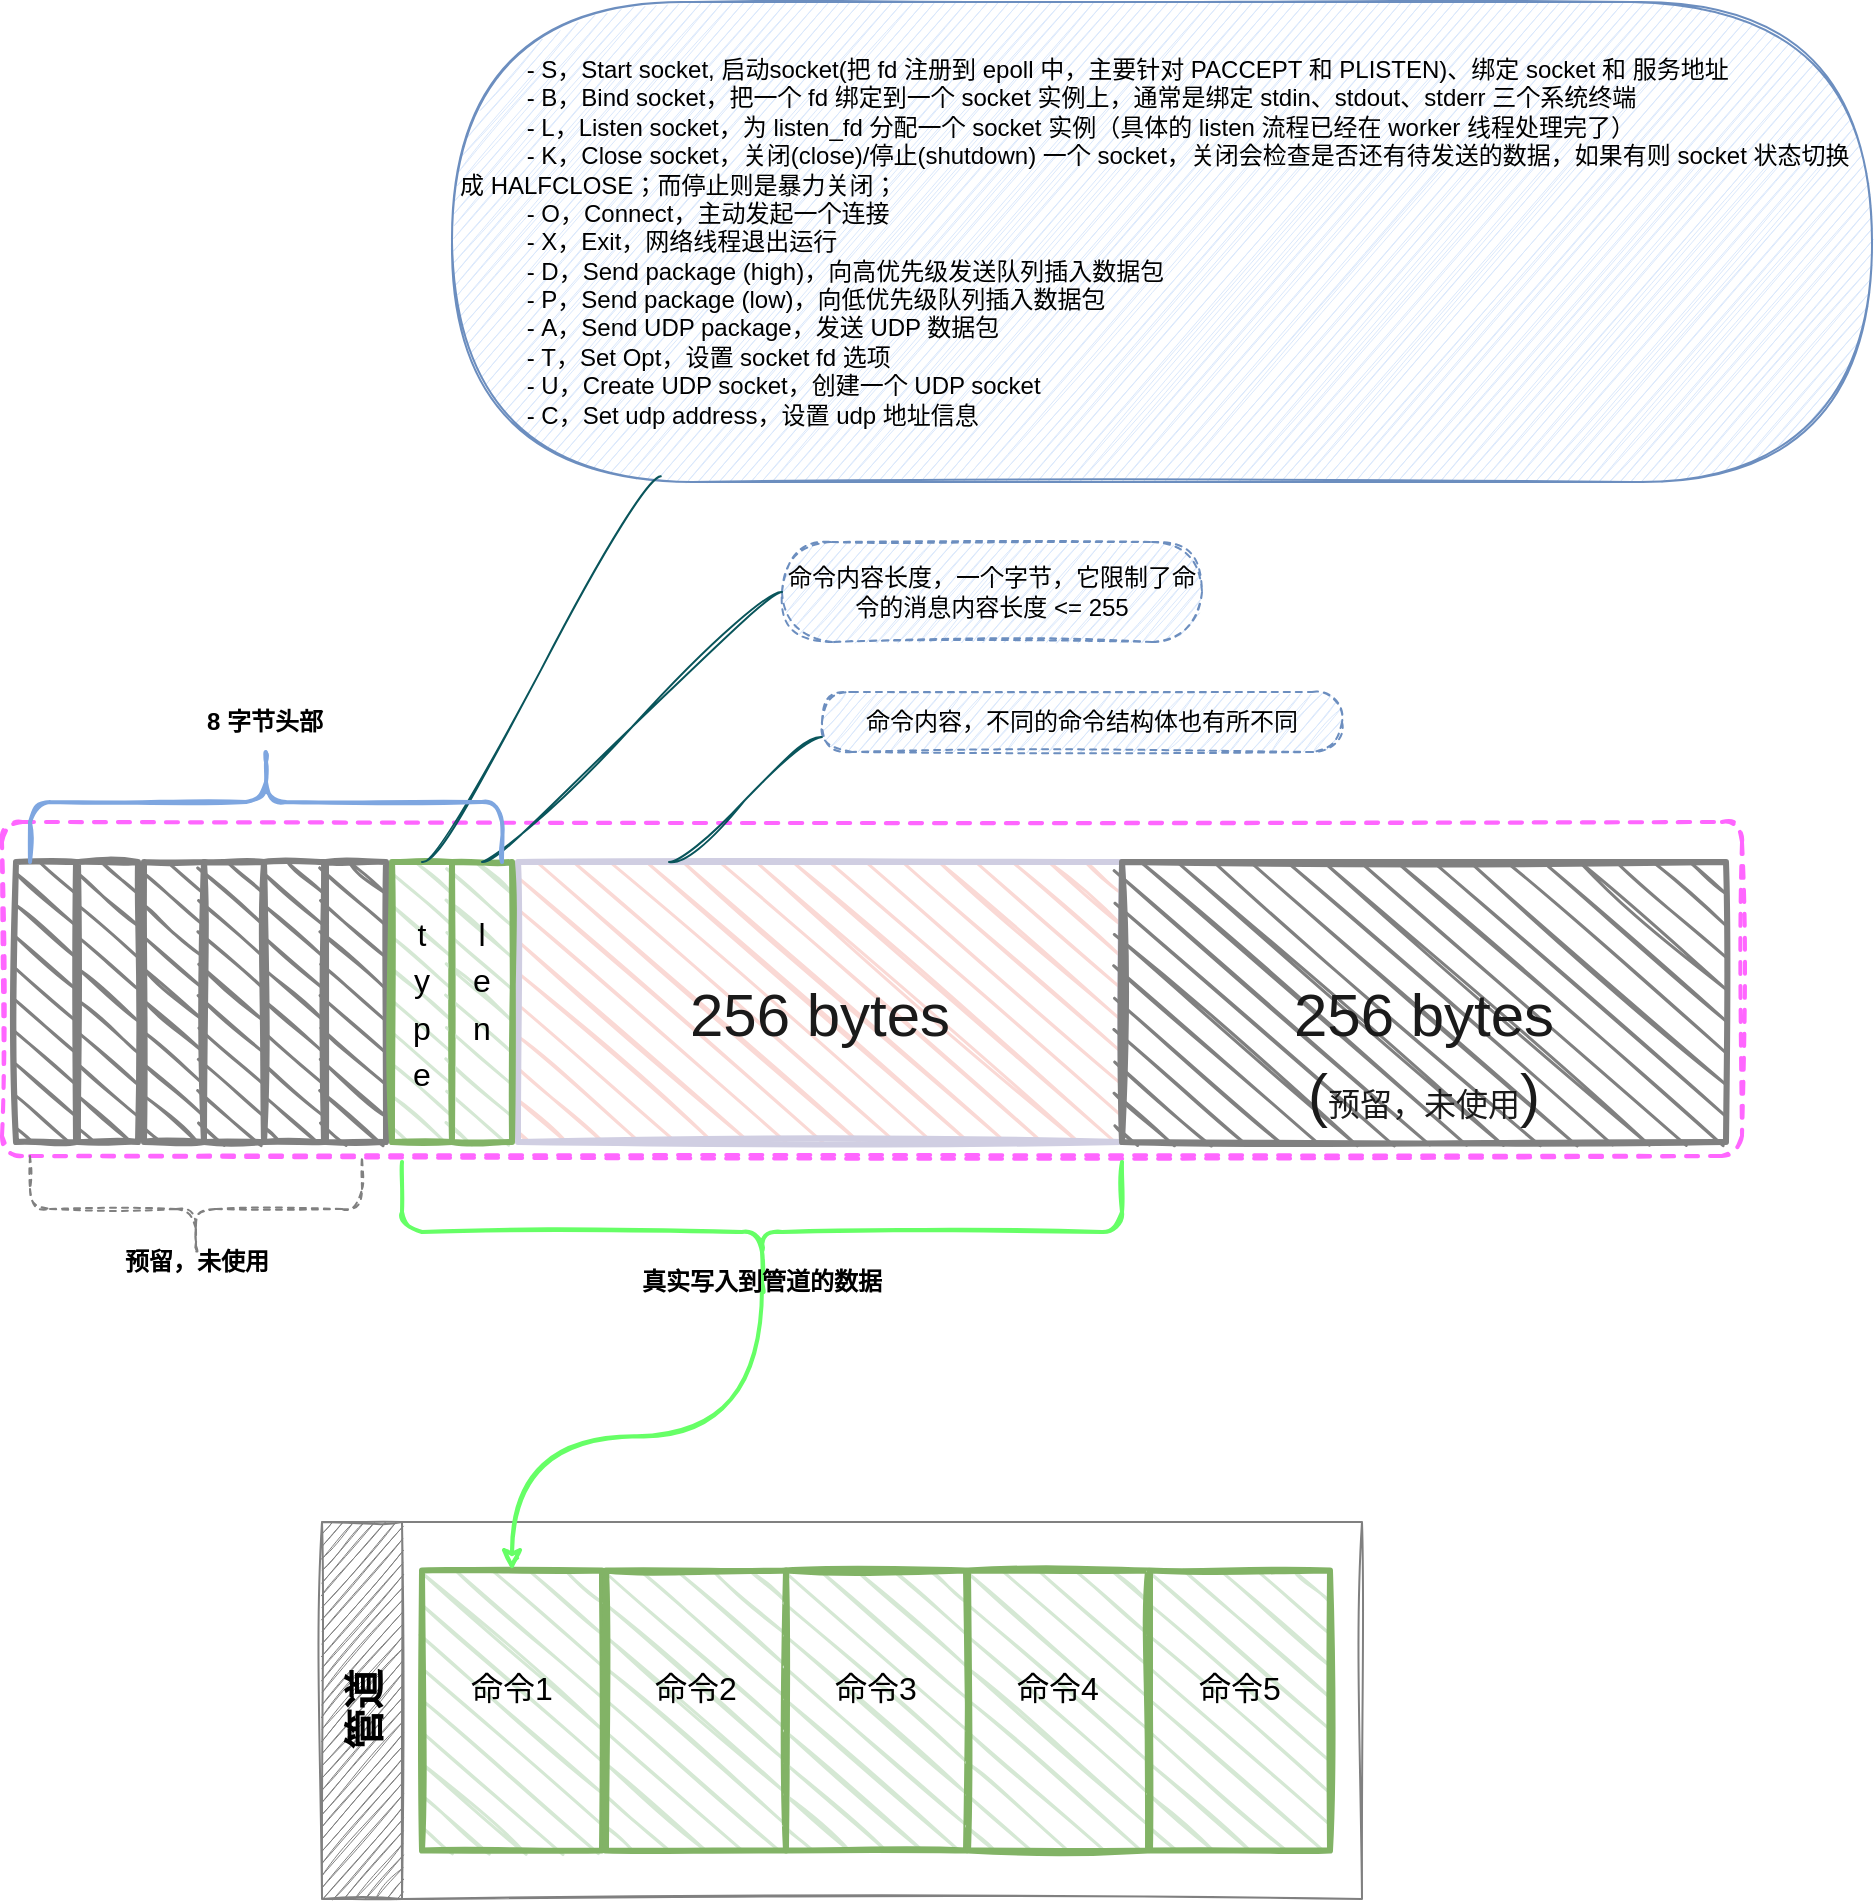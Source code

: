 <mxfile version="13.9.9" type="device"><diagram name="Page-1" id="c7558073-3199-34d8-9f00-42111426c3f3"><mxGraphModel dx="163" dy="1899" grid="1" gridSize="10" guides="1" tooltips="1" connect="1" arrows="1" fold="1" page="1" pageScale="1" pageWidth="826" pageHeight="1169" math="0" shadow="0"><root><mxCell id="0"/><mxCell id="1" parent="0"/><mxCell id="jDx_s9vcBl2GtgMNGPy5-6" value="" style="shape=mxgraph.mockup.containers.marginRect;rectMarginTop=10;strokeWidth=2;dashed=1;arcSize=5;recursiveResize=0;fillColor=none;strokeColor=#FF66FF;rounded=1;sketch=1;" parent="1" vertex="1"><mxGeometry x="890" y="-410" width="870" height="177" as="geometry"/></mxCell><mxCell id="HQYMbUmLDjar1o42URDV-54" value="&lt;p style=&quot;margin: 4px 0px 0px ; text-align: center&quot;&gt;&lt;br&gt;&lt;/p&gt;&lt;p style=&quot;margin: 4px 0px 0px ; text-align: center&quot;&gt;&lt;br&gt;&lt;/p&gt;&lt;p style=&quot;margin: 4px 0px 0px ; text-align: center&quot;&gt;&lt;br&gt;&lt;/p&gt;&lt;p style=&quot;margin: 4px 0px 0px ; text-align: center&quot;&gt;&lt;span style=&quot;font-size: 30px&quot;&gt;256 bytes&lt;/span&gt;&lt;br&gt;&lt;/p&gt;" style="verticalAlign=bottom;align=center;overflow=fill;fontSize=12;fontFamily=Helvetica;html=1;fontStyle=0;strokeWidth=3;fillColor=#FAD9D5;arcSize=22;spacingTop=0;spacingBottom=0;strokeColor=#D0CEE2;fontColor=#1A1A1A;direction=south;rounded=0;glass=0;shadow=0;sketch=1;" parent="1" vertex="1"><mxGeometry x="1148" y="-380" width="302" height="140" as="geometry"/></mxCell><mxCell id="HQYMbUmLDjar1o42URDV-55" value="&lt;p style=&quot;margin: 4px 0px 0px ; text-align: center&quot;&gt;&lt;br&gt;&lt;/p&gt;&lt;p style=&quot;margin: 4px 0px 0px ; text-align: center&quot;&gt;&lt;br&gt;&lt;/p&gt;&lt;p style=&quot;margin: 4px 0px 0px ; text-align: center&quot;&gt;&lt;br&gt;&lt;/p&gt;&lt;p style=&quot;margin: 4px 0px 0px ; text-align: center&quot;&gt;&lt;span style=&quot;font-size: 30px&quot;&gt;256 bytes&lt;/span&gt;&lt;br&gt;&lt;/p&gt;&lt;p style=&quot;margin: 4px 0px 0px ; text-align: center&quot;&gt;&lt;span style=&quot;font-size: 30px&quot;&gt;(&lt;/span&gt;&lt;font style=&quot;font-size: 16px&quot;&gt;预留，未使用&lt;/font&gt;&lt;span style=&quot;font-size: 30px&quot;&gt;)&lt;/span&gt;&lt;/p&gt;" style="verticalAlign=bottom;align=center;overflow=fill;fontSize=12;fontFamily=Helvetica;html=1;fontStyle=0;strokeWidth=3;arcSize=22;spacingTop=0;spacingBottom=0;fontColor=#1A1A1A;direction=south;rounded=0;strokeColor=#808080;shadow=0;sketch=1;fillColor=#808080;" parent="1" vertex="1"><mxGeometry x="1450" y="-380" width="302" height="140" as="geometry"/></mxCell><mxCell id="HQYMbUmLDjar1o42URDV-53" value="" style="group;rounded=0;sketch=1;" parent="1" vertex="1" connectable="0"><mxGeometry x="897" y="-380" width="248" height="140" as="geometry"/></mxCell><mxCell id="HQYMbUmLDjar1o42URDV-11" value="&lt;p style=&quot;margin: 4px 0px 0px ; text-align: center&quot;&gt;&lt;br&gt;&lt;/p&gt;" style="verticalAlign=bottom;align=center;overflow=fill;fontSize=12;fontFamily=Helvetica;html=1;fontStyle=0;strokeWidth=3;fillColor=#808080;arcSize=22;spacingTop=0;spacingBottom=0;strokeColor=#808080;fontColor=#1A1A1A;direction=south;rounded=0;sketch=1;shadow=0;" parent="HQYMbUmLDjar1o42URDV-53" vertex="1"><mxGeometry width="30" height="140" as="geometry"/></mxCell><mxCell id="HQYMbUmLDjar1o42URDV-43" value="&lt;p style=&quot;margin: 4px 0px 0px ; text-align: center&quot;&gt;&lt;br&gt;&lt;/p&gt;" style="verticalAlign=bottom;align=center;overflow=fill;fontSize=12;fontFamily=Helvetica;html=1;fontStyle=0;strokeWidth=3;fillColor=#808080;arcSize=22;spacingTop=0;spacingBottom=0;strokeColor=#808080;fontColor=#1A1A1A;direction=south;rounded=0;sketch=1;shadow=0;" parent="HQYMbUmLDjar1o42URDV-53" vertex="1"><mxGeometry x="31" width="30" height="140" as="geometry"/></mxCell><mxCell id="HQYMbUmLDjar1o42URDV-45" value="&lt;p style=&quot;margin: 4px 0px 0px ; text-align: center&quot;&gt;&lt;br&gt;&lt;/p&gt;" style="verticalAlign=bottom;align=center;overflow=fill;fontSize=12;fontFamily=Helvetica;html=1;fontStyle=0;strokeWidth=3;fillColor=#808080;arcSize=22;spacingTop=0;spacingBottom=0;strokeColor=#808080;fontColor=#1A1A1A;direction=south;rounded=0;sketch=1;shadow=0;" parent="HQYMbUmLDjar1o42URDV-53" vertex="1"><mxGeometry x="64" width="30" height="140" as="geometry"/></mxCell><mxCell id="HQYMbUmLDjar1o42URDV-47" value="&lt;p style=&quot;margin: 4px 0px 0px ; text-align: center&quot;&gt;&lt;br&gt;&lt;/p&gt;" style="verticalAlign=bottom;align=center;overflow=fill;fontSize=12;fontFamily=Helvetica;html=1;fontStyle=0;strokeWidth=3;fillColor=#808080;arcSize=22;spacingTop=0;spacingBottom=0;strokeColor=#808080;fontColor=#1A1A1A;direction=south;rounded=0;sketch=1;shadow=0;" parent="HQYMbUmLDjar1o42URDV-53" vertex="1"><mxGeometry x="94" width="30" height="140" as="geometry"/></mxCell><mxCell id="HQYMbUmLDjar1o42URDV-49" value="&lt;p style=&quot;margin: 4px 0px 0px ; text-align: center&quot;&gt;&lt;br&gt;&lt;/p&gt;" style="verticalAlign=bottom;align=center;overflow=fill;fontSize=12;fontFamily=Helvetica;html=1;fontStyle=0;strokeWidth=3;fillColor=#808080;arcSize=22;spacingTop=0;spacingBottom=0;strokeColor=#808080;fontColor=#1A1A1A;direction=south;rounded=0;sketch=1;shadow=0;" parent="HQYMbUmLDjar1o42URDV-53" vertex="1"><mxGeometry x="124" width="30" height="140" as="geometry"/></mxCell><mxCell id="HQYMbUmLDjar1o42URDV-50" value="&lt;p style=&quot;margin: 4px 0px 0px ; text-align: center&quot;&gt;&lt;br&gt;&lt;/p&gt;" style="verticalAlign=bottom;align=center;overflow=fill;fontSize=12;fontFamily=Helvetica;html=1;fontStyle=0;strokeWidth=3;fillColor=#808080;arcSize=22;spacingTop=0;spacingBottom=0;strokeColor=#808080;fontColor=#1A1A1A;direction=south;rounded=0;sketch=1;shadow=0;" parent="HQYMbUmLDjar1o42URDV-53" vertex="1"><mxGeometry x="155" width="30" height="140" as="geometry"/></mxCell><mxCell id="HQYMbUmLDjar1o42URDV-51" value="&lt;p style=&quot;margin: 4px 0px 0px ; text-align: center ; font-size: 16px&quot;&gt;&lt;font style=&quot;font-size: 16px&quot;&gt;&lt;br&gt;&lt;/font&gt;&lt;/p&gt;&lt;p style=&quot;margin: 4px 0px 0px ; text-align: center ; font-size: 16px&quot;&gt;&lt;font style=&quot;font-size: 16px&quot;&gt;&lt;span&gt;t&lt;/span&gt;&lt;br&gt;&lt;/font&gt;&lt;/p&gt;&lt;p style=&quot;margin: 4px 0px 0px ; text-align: center ; font-size: 16px&quot;&gt;&lt;font style=&quot;font-size: 16px&quot;&gt;y&lt;/font&gt;&lt;/p&gt;&lt;p style=&quot;margin: 4px 0px 0px ; text-align: center ; font-size: 16px&quot;&gt;&lt;font style=&quot;font-size: 16px&quot;&gt;p&lt;/font&gt;&lt;/p&gt;&lt;p style=&quot;margin: 4px 0px 0px ; text-align: center ; font-size: 16px&quot;&gt;&lt;font style=&quot;font-size: 16px&quot;&gt;e&lt;/font&gt;&lt;/p&gt;" style="verticalAlign=middle;align=center;overflow=fill;fontSize=12;fontFamily=Helvetica;html=1;fontStyle=0;strokeWidth=3;fillColor=#d5e8d4;arcSize=22;spacingTop=0;spacingBottom=0;strokeColor=#82b366;direction=south;rounded=0;sketch=1;" parent="HQYMbUmLDjar1o42URDV-53" vertex="1"><mxGeometry x="188" width="30" height="140" as="geometry"/></mxCell><mxCell id="HQYMbUmLDjar1o42URDV-52" value="&lt;p style=&quot;margin: 4px 0px 0px ; font-size: 16px&quot;&gt;&lt;font style=&quot;font-size: 16px&quot;&gt;&lt;br&gt;&lt;/font&gt;&lt;/p&gt;&lt;p style=&quot;margin: 4px 0px 0px ; font-size: 16px&quot;&gt;&lt;font style=&quot;font-size: 16px&quot;&gt;&lt;span&gt;l&lt;/span&gt;&lt;br&gt;&lt;/font&gt;&lt;/p&gt;&lt;p style=&quot;margin: 4px 0px 0px ; font-size: 16px&quot;&gt;&lt;font style=&quot;font-size: 16px&quot;&gt;e&lt;/font&gt;&lt;/p&gt;&lt;p style=&quot;margin: 4px 0px 0px ; font-size: 16px&quot;&gt;&lt;font style=&quot;font-size: 16px&quot;&gt;n&lt;/font&gt;&lt;/p&gt;" style="verticalAlign=middle;align=center;overflow=fill;fontSize=12;fontFamily=Helvetica;html=1;fontStyle=0;strokeWidth=3;fillColor=#d5e8d4;arcSize=22;spacingTop=0;spacingBottom=0;strokeColor=#82b366;direction=south;rounded=0;sketch=1;" parent="HQYMbUmLDjar1o42URDV-53" vertex="1"><mxGeometry x="218" width="30" height="140" as="geometry"/></mxCell><mxCell id="HQYMbUmLDjar1o42URDV-57" value="命令内容，不同的命令结构体也有所不同" style="whiteSpace=wrap;arcSize=50;align=center;verticalAlign=middle;strokeWidth=1;autosize=1;spacing=4;treeFolding=1;treeMoving=1;newEdgeStyle={&quot;edgeStyle&quot;:&quot;entityRelationEdgeStyle&quot;,&quot;startArrow&quot;:&quot;none&quot;,&quot;endArrow&quot;:&quot;none&quot;,&quot;segment&quot;:10,&quot;curved&quot;:1};dashed=1;fillColor=#dae8fc;html=1;overflow=visible;expand=0;strokeColor=#6c8ebf;resizable=1;rounded=1;sketch=1;" parent="1" vertex="1"><mxGeometry x="1300" y="-465" width="260" height="30" as="geometry"/></mxCell><mxCell id="HQYMbUmLDjar1o42URDV-58" value="" style="edgeStyle=entityRelationEdgeStyle;startArrow=none;endArrow=none;segment=10;curved=1;strokeColor=#09555B;fontColor=#1A1A1A;exitX=0;exitY=0.75;exitDx=0;exitDy=0;entryX=0;entryY=0.75;entryDx=0;entryDy=0;sketch=1;" parent="1" source="HQYMbUmLDjar1o42URDV-54" target="HQYMbUmLDjar1o42URDV-57" edge="1"><mxGeometry relative="1" as="geometry"><mxPoint x="1220" y="-400" as="sourcePoint"/><mxPoint x="1270" y="-460" as="targetPoint"/></mxGeometry></mxCell><mxCell id="HQYMbUmLDjar1o42URDV-63" value="&amp;nbsp; &amp;nbsp; &amp;nbsp; &amp;nbsp; &amp;nbsp; - S，Start socket, 启动socket(把 fd 注册到 epoll 中，主要针对 PACCEPT 和 PLISTEN)、绑定 socket 和 服务地址&lt;br&gt;&amp;nbsp; &amp;nbsp; &amp;nbsp; &amp;nbsp; &amp;nbsp; - B，Bind socket，把一个 fd 绑定到一个 socket 实例上，通常是绑定 stdin、stdout、stderr 三个系统终端&lt;br&gt;&amp;nbsp; &amp;nbsp; &amp;nbsp; &amp;nbsp; &amp;nbsp; - L，Listen socket，为 listen_fd 分配一个 socket 实例（具体的 listen 流程已经在 worker 线程处理完了）&lt;br&gt;&amp;nbsp; &amp;nbsp; &amp;nbsp; &amp;nbsp; &amp;nbsp; - K，Close socket，关闭(close)/停止(shutdown) 一个 socket，关闭会检查是否还有待发送的数据，如果有则 socket 状态切换成 HALFCLOSE；而停止则是暴力关闭；&lt;br&gt;&amp;nbsp; &amp;nbsp; &amp;nbsp; &amp;nbsp; &amp;nbsp; - O，Connect，主动发起一个连接&lt;br&gt;&amp;nbsp; &amp;nbsp; &amp;nbsp; &amp;nbsp; &amp;nbsp; - X，Exit，网络线程退出运行&lt;br&gt;&amp;nbsp; &amp;nbsp; &amp;nbsp; &amp;nbsp; &amp;nbsp; - D，Send package (high)，向高优先级发送队列插入数据包&lt;br&gt;&amp;nbsp; &amp;nbsp; &amp;nbsp; &amp;nbsp; &amp;nbsp; - P，Send package (low)，向低优先级队列插入数据包&lt;br&gt;&amp;nbsp; &amp;nbsp; &amp;nbsp; &amp;nbsp; &amp;nbsp; - A，Send UDP package，发送 UDP 数据包&lt;br&gt;&amp;nbsp; &amp;nbsp; &amp;nbsp; &amp;nbsp; &amp;nbsp; - T，Set Opt，设置 socket fd 选项&lt;br&gt;&amp;nbsp; &amp;nbsp; &amp;nbsp; &amp;nbsp; &amp;nbsp; - U，Create UDP socket，创建一个 UDP socket&lt;br&gt;&amp;nbsp; &amp;nbsp; &amp;nbsp; &amp;nbsp; &amp;nbsp; - C，Set udp address，设置 udp 地址信息" style="whiteSpace=wrap;html=1;arcSize=50;align=left;verticalAlign=middle;strokeWidth=1;autosize=0;spacing=4;treeFolding=0;treeMoving=1;newEdgeStyle={&quot;edgeStyle&quot;:&quot;entityRelationEdgeStyle&quot;,&quot;startArrow&quot;:&quot;none&quot;,&quot;endArrow&quot;:&quot;none&quot;,&quot;segment&quot;:10,&quot;curved&quot;:1};fontSize=12;fillColor=#dae8fc;strokeColor=#6c8ebf;rotatable=1;resizable=1;movable=1;expand=1;editable=1;recursiveResize=1;allowArrows=1;imageAspect=1;rounded=1;sketch=1;" parent="1" vertex="1"><mxGeometry x="1115" y="-810" width="710" height="240" as="geometry"/></mxCell><mxCell id="HQYMbUmLDjar1o42URDV-64" value="" style="shape=curlyBracket;whiteSpace=wrap;html=1;rounded=1;shadow=0;glass=0;sketch=1;strokeColor=#808080;fillColor=#808080;align=left;direction=north;size=0.5;dashed=1;" parent="1" vertex="1"><mxGeometry x="904" y="-233" width="166" height="53" as="geometry"/></mxCell><mxCell id="HQYMbUmLDjar1o42URDV-65" value="&lt;b&gt;预留，未使用&lt;/b&gt;" style="text;html=1;strokeColor=none;fillColor=none;align=center;verticalAlign=middle;whiteSpace=wrap;rounded=0;shadow=0;glass=0;sketch=1;" parent="1" vertex="1"><mxGeometry x="935.5" y="-190" width="103" height="20" as="geometry"/></mxCell><mxCell id="HQYMbUmLDjar1o42URDV-66" value="管道" style="swimlane;startSize=40;horizontal=0;rounded=0;shadow=0;glass=0;sketch=1;strokeColor=#808080;fillColor=#808080;align=center;labelBackgroundColor=none;fontSize=20;swimlaneFillColor=none;verticalAlign=middle;whiteSpace=wrap;" parent="1" vertex="1"><mxGeometry x="1050" y="-50" width="520" height="188.5" as="geometry"/></mxCell><mxCell id="oEcZESPAG1Bd1iV1lSt2-1" value="&lt;p style=&quot;margin: 4px 0px 0px ; font-size: 16px&quot;&gt;&lt;br&gt;&lt;/p&gt;&lt;p style=&quot;margin: 4px 0px 0px ; font-size: 16px&quot;&gt;&lt;br&gt;&lt;/p&gt;&lt;p style=&quot;margin: 4px 0px 0px ; font-size: 16px&quot;&gt;&lt;span&gt;命令1&lt;/span&gt;&lt;br&gt;&lt;/p&gt;" style="verticalAlign=middle;align=center;overflow=fill;fontSize=12;fontFamily=Helvetica;html=1;fontStyle=0;strokeWidth=3;fillColor=#d5e8d4;arcSize=22;spacingTop=0;spacingBottom=0;strokeColor=#82b366;direction=south;rounded=0;sketch=1;" parent="HQYMbUmLDjar1o42URDV-66" vertex="1"><mxGeometry x="50" y="24.25" width="90" height="140" as="geometry"/></mxCell><mxCell id="oEcZESPAG1Bd1iV1lSt2-2" value="&lt;p style=&quot;margin: 4px 0px 0px ; font-size: 16px&quot;&gt;&lt;br&gt;&lt;/p&gt;&lt;p style=&quot;margin: 4px 0px 0px ; font-size: 16px&quot;&gt;&lt;br&gt;&lt;/p&gt;&lt;p style=&quot;margin: 4px 0px 0px ; font-size: 16px&quot;&gt;命令2&lt;/p&gt;" style="verticalAlign=middle;align=center;overflow=fill;fontSize=12;fontFamily=Helvetica;html=1;fontStyle=0;strokeWidth=3;fillColor=#d5e8d4;arcSize=22;spacingTop=0;spacingBottom=0;strokeColor=#82b366;direction=south;rounded=0;sketch=1;" parent="HQYMbUmLDjar1o42URDV-66" vertex="1"><mxGeometry x="142" y="24.25" width="90" height="140" as="geometry"/></mxCell><mxCell id="oEcZESPAG1Bd1iV1lSt2-5" value="&lt;p style=&quot;margin: 4px 0px 0px ; font-size: 16px&quot;&gt;&lt;br&gt;&lt;/p&gt;&lt;p style=&quot;margin: 4px 0px 0px ; font-size: 16px&quot;&gt;&lt;br&gt;&lt;/p&gt;&lt;p style=&quot;margin: 4px 0px 0px ; font-size: 16px&quot;&gt;命令3&lt;/p&gt;" style="verticalAlign=middle;align=center;overflow=fill;fontSize=12;fontFamily=Helvetica;html=1;fontStyle=0;strokeWidth=3;fillColor=#d5e8d4;arcSize=22;spacingTop=0;spacingBottom=0;strokeColor=#82b366;direction=south;rounded=0;sketch=1;" parent="HQYMbUmLDjar1o42URDV-66" vertex="1"><mxGeometry x="232" y="24.25" width="90" height="140" as="geometry"/></mxCell><mxCell id="oEcZESPAG1Bd1iV1lSt2-7" value="&lt;p style=&quot;margin: 4px 0px 0px ; font-size: 16px&quot;&gt;&lt;br&gt;&lt;/p&gt;&lt;p style=&quot;margin: 4px 0px 0px ; font-size: 16px&quot;&gt;&lt;br&gt;&lt;/p&gt;&lt;p style=&quot;margin: 4px 0px 0px ; font-size: 16px&quot;&gt;命令4&lt;/p&gt;" style="verticalAlign=middle;align=center;overflow=fill;fontSize=12;fontFamily=Helvetica;html=1;fontStyle=0;strokeWidth=3;fillColor=#d5e8d4;arcSize=22;spacingTop=0;spacingBottom=0;strokeColor=#82b366;direction=south;rounded=0;sketch=1;" parent="HQYMbUmLDjar1o42URDV-66" vertex="1"><mxGeometry x="323" y="24.25" width="90" height="140" as="geometry"/></mxCell><mxCell id="oEcZESPAG1Bd1iV1lSt2-8" value="&lt;p style=&quot;margin: 4px 0px 0px ; font-size: 16px&quot;&gt;&lt;br&gt;&lt;/p&gt;&lt;p style=&quot;margin: 4px 0px 0px ; font-size: 16px&quot;&gt;&lt;br&gt;&lt;/p&gt;&lt;p style=&quot;margin: 4px 0px 0px ; font-size: 16px&quot;&gt;命令5&lt;/p&gt;" style="verticalAlign=middle;align=center;overflow=fill;fontSize=12;fontFamily=Helvetica;html=1;fontStyle=0;strokeWidth=3;fillColor=#d5e8d4;arcSize=22;spacingTop=0;spacingBottom=0;strokeColor=#82b366;direction=south;rounded=0;sketch=1;" parent="HQYMbUmLDjar1o42URDV-66" vertex="1"><mxGeometry x="414" y="24.25" width="90" height="140" as="geometry"/></mxCell><mxCell id="HQYMbUmLDjar1o42URDV-67" value="命令内容长度，一个字节，它限制了命令的消息内容长度 &amp;lt;= 255" style="whiteSpace=wrap;arcSize=50;align=center;verticalAlign=middle;strokeWidth=1;autosize=0;spacing=4;treeFolding=1;treeMoving=1;newEdgeStyle={&quot;edgeStyle&quot;:&quot;entityRelationEdgeStyle&quot;,&quot;startArrow&quot;:&quot;none&quot;,&quot;endArrow&quot;:&quot;none&quot;,&quot;segment&quot;:10,&quot;curved&quot;:1};dashed=1;fillColor=#dae8fc;html=1;overflow=block;expand=0;strokeColor=#6c8ebf;sketchStyle=rough;noLabel=0;recursiveResize=0;labelPadding=0;rounded=1;sketch=1;" parent="1" vertex="1"><mxGeometry x="1280" y="-540" width="210" height="50" as="geometry"/></mxCell><mxCell id="HQYMbUmLDjar1o42URDV-68" value="" style="edgeStyle=entityRelationEdgeStyle;startArrow=none;endArrow=none;segment=10;curved=1;strokeColor=#09555B;fontColor=#1A1A1A;sketch=1;exitX=0;exitY=0.5;exitDx=0;exitDy=0;" parent="1" source="HQYMbUmLDjar1o42URDV-52" target="HQYMbUmLDjar1o42URDV-67" edge="1"><mxGeometry relative="1" as="geometry"><mxPoint x="1145" y="-70" as="sourcePoint"/></mxGeometry></mxCell><mxCell id="HQYMbUmLDjar1o42URDV-83" value="" style="edgeStyle=entityRelationEdgeStyle;startArrow=none;endArrow=none;segment=10;curved=1;strokeColor=#09555B;fontColor=#1A1A1A;exitX=0;exitY=0.5;exitDx=0;exitDy=0;entryX=0.147;entryY=0.988;entryDx=0;entryDy=0;sketch=1;entryPerimeter=0;" parent="1" source="HQYMbUmLDjar1o42URDV-51" target="HQYMbUmLDjar1o42URDV-63" edge="1"><mxGeometry relative="1" as="geometry"><mxPoint x="1193.0" y="-489" as="sourcePoint"/><mxPoint x="1239.5" y="-584" as="targetPoint"/></mxGeometry></mxCell><mxCell id="oEcZESPAG1Bd1iV1lSt2-10" style="edgeStyle=orthogonalEdgeStyle;rounded=0;orthogonalLoop=1;jettySize=auto;html=1;exitX=0.1;exitY=0.5;exitDx=0;exitDy=0;exitPerimeter=0;entryX=0;entryY=0.5;entryDx=0;entryDy=0;curved=1;strokeColor=#66FF66;strokeWidth=2;sketch=1;" parent="1" source="oEcZESPAG1Bd1iV1lSt2-9" target="oEcZESPAG1Bd1iV1lSt2-1" edge="1"><mxGeometry relative="1" as="geometry"/></mxCell><mxCell id="oEcZESPAG1Bd1iV1lSt2-9" value="" style="shape=curlyBracket;whiteSpace=wrap;html=1;rounded=1;direction=north;sketch=1;strokeWidth=2;strokeColor=#66FF66;" parent="1" vertex="1"><mxGeometry x="1090" y="-230" width="360" height="70" as="geometry"/></mxCell><mxCell id="oEcZESPAG1Bd1iV1lSt2-11" value="&lt;b&gt;真实写入到管道的数据&lt;/b&gt;" style="text;html=1;strokeColor=none;fillColor=none;align=center;verticalAlign=middle;whiteSpace=wrap;rounded=0;shadow=0;glass=0;sketch=1;" parent="1" vertex="1"><mxGeometry x="1204.25" y="-180" width="131.5" height="20" as="geometry"/></mxCell><mxCell id="oEcZESPAG1Bd1iV1lSt2-12" value="" style="shape=curlyBracket;whiteSpace=wrap;html=1;rounded=1;sketch=1;strokeWidth=2;direction=south;strokeColor=#7EA6E0;" parent="1" vertex="1"><mxGeometry x="904" y="-440" width="236" height="60" as="geometry"/></mxCell><mxCell id="oEcZESPAG1Bd1iV1lSt2-14" value="&lt;b&gt;8 字节头部&lt;/b&gt;" style="text;html=1;strokeColor=none;fillColor=none;align=center;verticalAlign=middle;whiteSpace=wrap;rounded=0;shadow=0;glass=0;sketch=1;" parent="1" vertex="1"><mxGeometry x="970" y="-460" width="103" height="20" as="geometry"/></mxCell></root></mxGraphModel></diagram></mxfile>